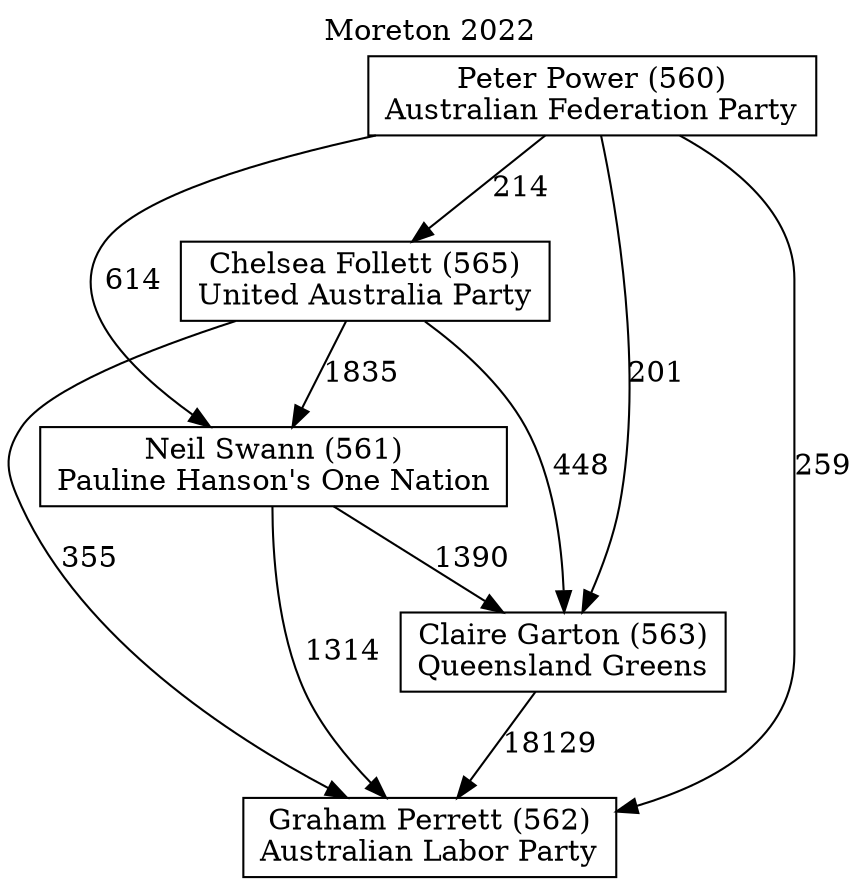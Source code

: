 // House preference flow
digraph "Graham Perrett (562)_Moreton_2022" {
	graph [label="Moreton 2022" labelloc=t mclimit=10]
	node [shape=box]
	"Graham Perrett (562)" [label="Graham Perrett (562)
Australian Labor Party"]
	"Claire Garton (563)" [label="Claire Garton (563)
Queensland Greens"]
	"Neil Swann (561)" [label="Neil Swann (561)
Pauline Hanson's One Nation"]
	"Chelsea Follett (565)" [label="Chelsea Follett (565)
United Australia Party"]
	"Peter Power (560)" [label="Peter Power (560)
Australian Federation Party"]
	"Claire Garton (563)" -> "Graham Perrett (562)" [label=18129]
	"Neil Swann (561)" -> "Claire Garton (563)" [label=1390]
	"Chelsea Follett (565)" -> "Neil Swann (561)" [label=1835]
	"Peter Power (560)" -> "Chelsea Follett (565)" [label=214]
	"Neil Swann (561)" -> "Graham Perrett (562)" [label=1314]
	"Chelsea Follett (565)" -> "Graham Perrett (562)" [label=355]
	"Peter Power (560)" -> "Graham Perrett (562)" [label=259]
	"Peter Power (560)" -> "Neil Swann (561)" [label=614]
	"Chelsea Follett (565)" -> "Claire Garton (563)" [label=448]
	"Peter Power (560)" -> "Claire Garton (563)" [label=201]
}
